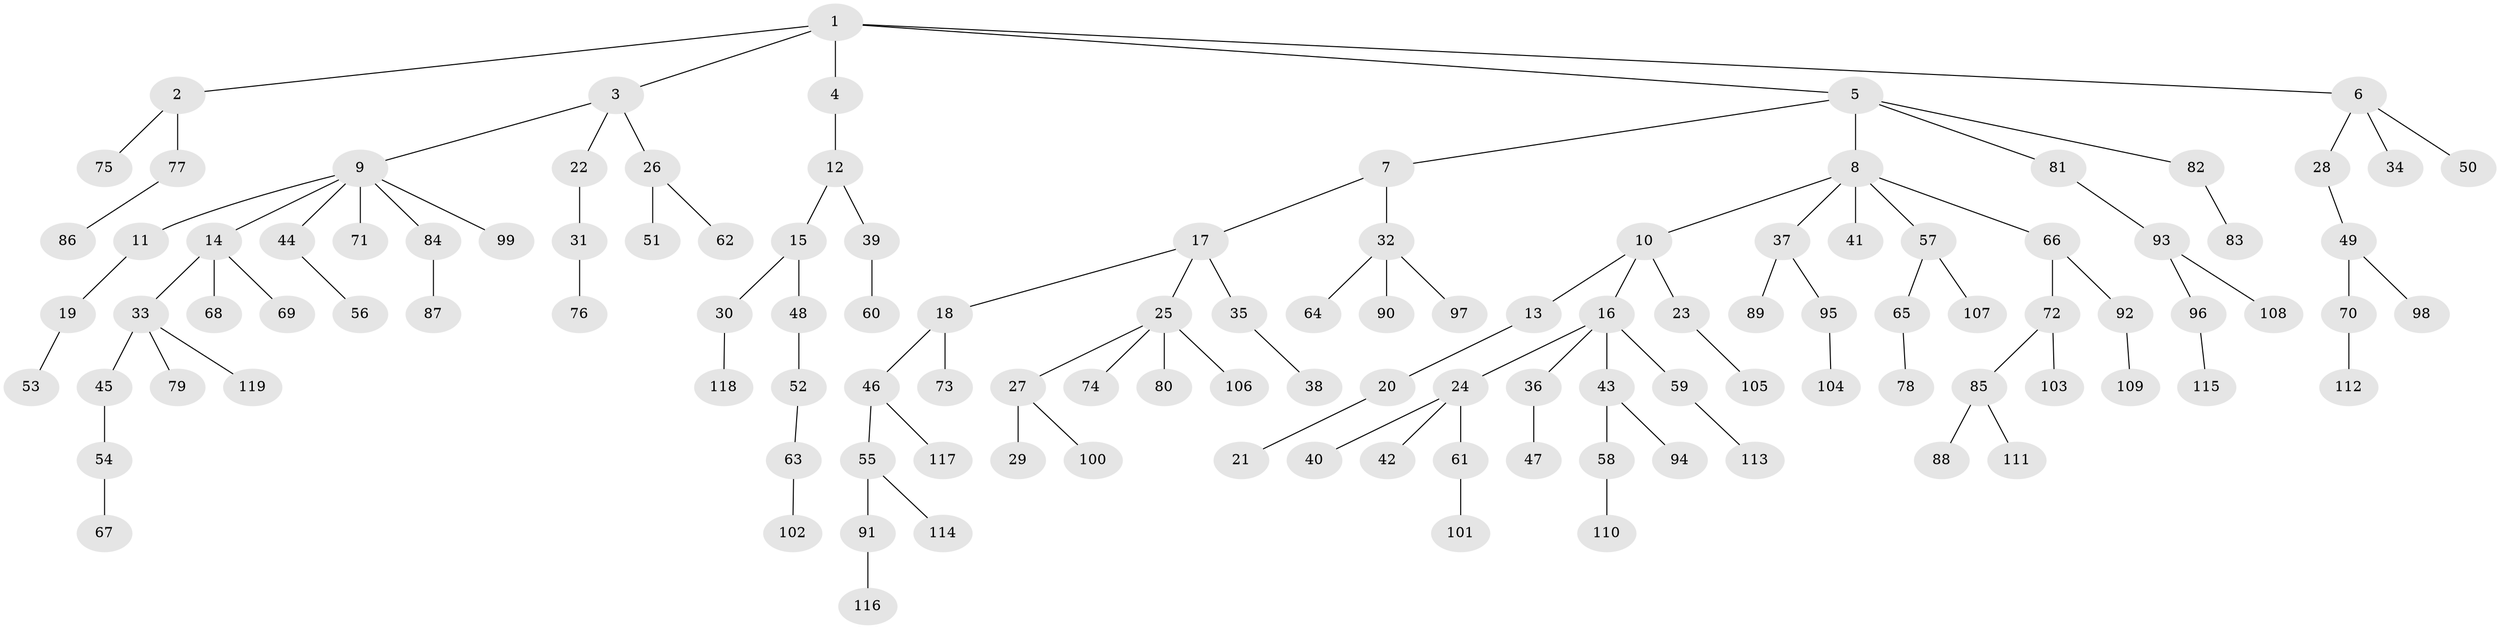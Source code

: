 // Generated by graph-tools (version 1.1) at 2025/53/03/09/25 04:53:49]
// undirected, 119 vertices, 118 edges
graph export_dot {
graph [start="1"]
  node [color=gray90,style=filled];
  1;
  2;
  3;
  4;
  5;
  6;
  7;
  8;
  9;
  10;
  11;
  12;
  13;
  14;
  15;
  16;
  17;
  18;
  19;
  20;
  21;
  22;
  23;
  24;
  25;
  26;
  27;
  28;
  29;
  30;
  31;
  32;
  33;
  34;
  35;
  36;
  37;
  38;
  39;
  40;
  41;
  42;
  43;
  44;
  45;
  46;
  47;
  48;
  49;
  50;
  51;
  52;
  53;
  54;
  55;
  56;
  57;
  58;
  59;
  60;
  61;
  62;
  63;
  64;
  65;
  66;
  67;
  68;
  69;
  70;
  71;
  72;
  73;
  74;
  75;
  76;
  77;
  78;
  79;
  80;
  81;
  82;
  83;
  84;
  85;
  86;
  87;
  88;
  89;
  90;
  91;
  92;
  93;
  94;
  95;
  96;
  97;
  98;
  99;
  100;
  101;
  102;
  103;
  104;
  105;
  106;
  107;
  108;
  109;
  110;
  111;
  112;
  113;
  114;
  115;
  116;
  117;
  118;
  119;
  1 -- 2;
  1 -- 3;
  1 -- 4;
  1 -- 5;
  1 -- 6;
  2 -- 75;
  2 -- 77;
  3 -- 9;
  3 -- 22;
  3 -- 26;
  4 -- 12;
  5 -- 7;
  5 -- 8;
  5 -- 81;
  5 -- 82;
  6 -- 28;
  6 -- 34;
  6 -- 50;
  7 -- 17;
  7 -- 32;
  8 -- 10;
  8 -- 37;
  8 -- 41;
  8 -- 57;
  8 -- 66;
  9 -- 11;
  9 -- 14;
  9 -- 44;
  9 -- 71;
  9 -- 84;
  9 -- 99;
  10 -- 13;
  10 -- 16;
  10 -- 23;
  11 -- 19;
  12 -- 15;
  12 -- 39;
  13 -- 20;
  14 -- 33;
  14 -- 68;
  14 -- 69;
  15 -- 30;
  15 -- 48;
  16 -- 24;
  16 -- 36;
  16 -- 43;
  16 -- 59;
  17 -- 18;
  17 -- 25;
  17 -- 35;
  18 -- 46;
  18 -- 73;
  19 -- 53;
  20 -- 21;
  22 -- 31;
  23 -- 105;
  24 -- 40;
  24 -- 42;
  24 -- 61;
  25 -- 27;
  25 -- 74;
  25 -- 80;
  25 -- 106;
  26 -- 51;
  26 -- 62;
  27 -- 29;
  27 -- 100;
  28 -- 49;
  30 -- 118;
  31 -- 76;
  32 -- 64;
  32 -- 90;
  32 -- 97;
  33 -- 45;
  33 -- 79;
  33 -- 119;
  35 -- 38;
  36 -- 47;
  37 -- 89;
  37 -- 95;
  39 -- 60;
  43 -- 58;
  43 -- 94;
  44 -- 56;
  45 -- 54;
  46 -- 55;
  46 -- 117;
  48 -- 52;
  49 -- 70;
  49 -- 98;
  52 -- 63;
  54 -- 67;
  55 -- 91;
  55 -- 114;
  57 -- 65;
  57 -- 107;
  58 -- 110;
  59 -- 113;
  61 -- 101;
  63 -- 102;
  65 -- 78;
  66 -- 72;
  66 -- 92;
  70 -- 112;
  72 -- 85;
  72 -- 103;
  77 -- 86;
  81 -- 93;
  82 -- 83;
  84 -- 87;
  85 -- 88;
  85 -- 111;
  91 -- 116;
  92 -- 109;
  93 -- 96;
  93 -- 108;
  95 -- 104;
  96 -- 115;
}
